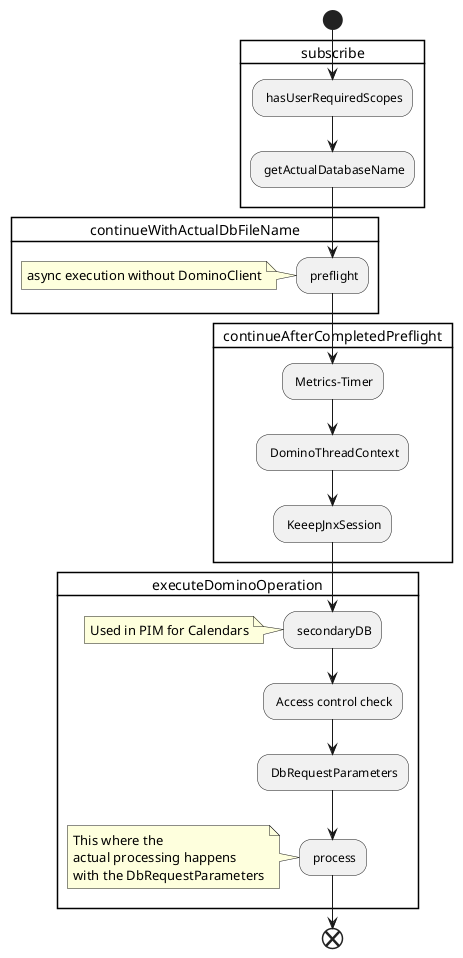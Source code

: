 @startuml DBRequestFlow2
start
card subscribe {
    : hasUserRequiredScopes;
    : getActualDatabaseName;
}
card  continueWithActualDbFileName {
    : preflight;
    note: async execution without DominoClient
}
card continueAfterCompletedPreflight {
    : Metrics-Timer;
    : DominoThreadContext;
    : KeeepJnxSession;
}
card executeDominoOperation {
    : secondaryDB;
    note: Used in PIM for Calendars
    : Access control check;
    : DbRequestParameters;
    : process;
    note: This where the\nactual processing happens\nwith the DbRequestParameters
}
end
@enduml